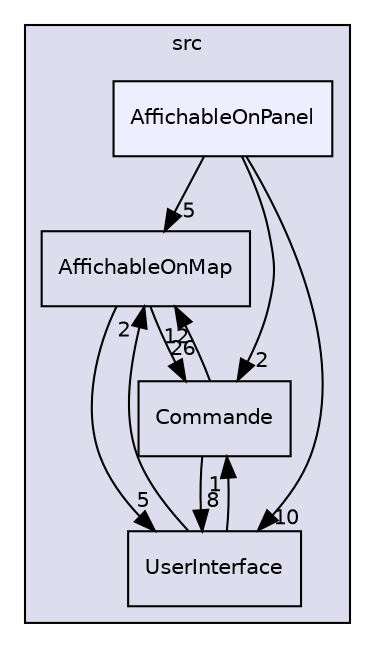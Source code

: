 digraph "/home/aymeric/Documents/Travail/Polytech/S8/INFO/Projet/testes/testUI/src/AffichableOnPanel" {
  compound=true
  node [ fontsize="10", fontname="Helvetica"];
  edge [ labelfontsize="10", labelfontname="Helvetica"];
  subgraph clusterdir_68267d1309a1af8e8297ef4c3efbcdba {
    graph [ bgcolor="#ddddee", pencolor="black", label="src" fontname="Helvetica", fontsize="10", URL="dir_68267d1309a1af8e8297ef4c3efbcdba.html"]
  dir_16e9d917de5e88badbfc0ef7cd98b1a0 [shape=box label="AffichableOnMap" URL="dir_16e9d917de5e88badbfc0ef7cd98b1a0.html"];
  dir_4daa9e933e0e2dd844dc526d7d8fe4e8 [shape=box label="Commande" URL="dir_4daa9e933e0e2dd844dc526d7d8fe4e8.html"];
  dir_81e13ff2cf2ef9aa9f9e473f8360d78f [shape=box label="UserInterface" URL="dir_81e13ff2cf2ef9aa9f9e473f8360d78f.html"];
  dir_07b2ca6463a53585bede6e4fae9b8923 [shape=box, label="AffichableOnPanel", style="filled", fillcolor="#eeeeff", pencolor="black", URL="dir_07b2ca6463a53585bede6e4fae9b8923.html"];
  }
  dir_16e9d917de5e88badbfc0ef7cd98b1a0->dir_4daa9e933e0e2dd844dc526d7d8fe4e8 [headlabel="26", labeldistance=1.5 headhref="dir_000001_000003.html"];
  dir_16e9d917de5e88badbfc0ef7cd98b1a0->dir_81e13ff2cf2ef9aa9f9e473f8360d78f [headlabel="5", labeldistance=1.5 headhref="dir_000001_000004.html"];
  dir_4daa9e933e0e2dd844dc526d7d8fe4e8->dir_16e9d917de5e88badbfc0ef7cd98b1a0 [headlabel="12", labeldistance=1.5 headhref="dir_000003_000001.html"];
  dir_4daa9e933e0e2dd844dc526d7d8fe4e8->dir_81e13ff2cf2ef9aa9f9e473f8360d78f [headlabel="8", labeldistance=1.5 headhref="dir_000003_000004.html"];
  dir_07b2ca6463a53585bede6e4fae9b8923->dir_16e9d917de5e88badbfc0ef7cd98b1a0 [headlabel="5", labeldistance=1.5 headhref="dir_000002_000001.html"];
  dir_07b2ca6463a53585bede6e4fae9b8923->dir_4daa9e933e0e2dd844dc526d7d8fe4e8 [headlabel="2", labeldistance=1.5 headhref="dir_000002_000003.html"];
  dir_07b2ca6463a53585bede6e4fae9b8923->dir_81e13ff2cf2ef9aa9f9e473f8360d78f [headlabel="10", labeldistance=1.5 headhref="dir_000002_000004.html"];
  dir_81e13ff2cf2ef9aa9f9e473f8360d78f->dir_16e9d917de5e88badbfc0ef7cd98b1a0 [headlabel="2", labeldistance=1.5 headhref="dir_000004_000001.html"];
  dir_81e13ff2cf2ef9aa9f9e473f8360d78f->dir_4daa9e933e0e2dd844dc526d7d8fe4e8 [headlabel="1", labeldistance=1.5 headhref="dir_000004_000003.html"];
}
